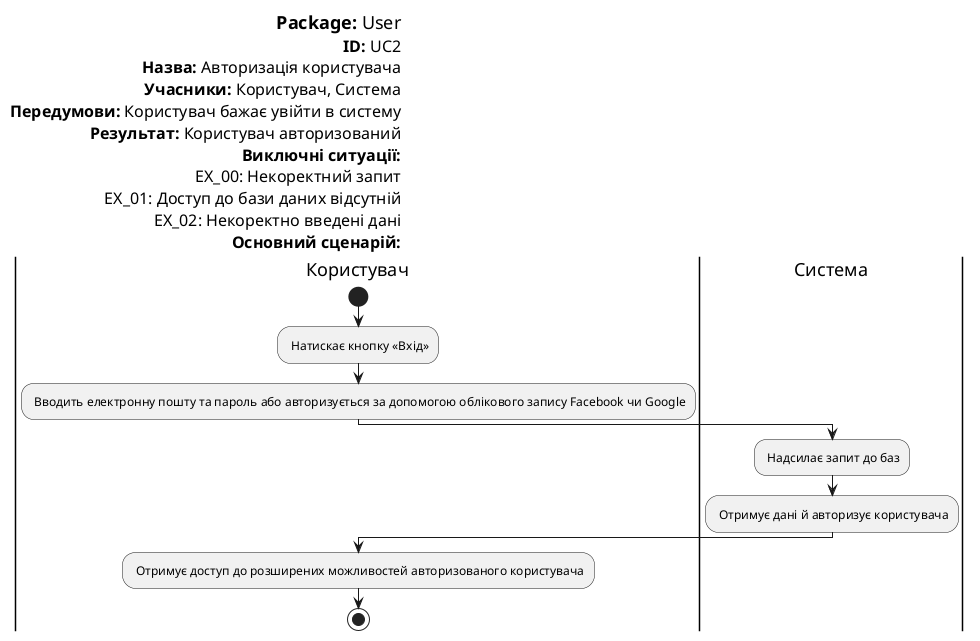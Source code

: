 @startuml 

left header
<font color=000 size=18><b>Package:</b> User
<font color=000 size=16><b>ID:</b> UC2
<font color=000 size=16><b>Назва:</b> Авторизація користувача
<font color=000 size=16><b>Учасники:</b> Користувач, Система
<font color=000 size=16><b>Передумови:</b> Користувач бажає увійти в систему
<font color=000 size=16><b>Результат:</b> Користувач авторизований
<font color=000 size=16><b>Виключні ситуації:</b>
<font color=000 size=16>EX_00: Некоректний запит
<font color=000 size=16>EX_01: Доступ до бази даних відсутній
<font color=000 size=16>EX_02: Некоректно введені дані
<font color=000 size=16><b>Основний сценарій:</b>
end header

skinparam	shadowing false
skinparam Note {
	BackgroundColor #f85658
	FontColor #ffffff
}

|Користувач|
start
: Натискає кнопку «Вхід»;

: Вводить електронну пошту та пароль або авторизується за допомогою облікового запису Facebook чи Google;

|Система|
: Надсилає запит до баз;

: Отримує дані й авторизує користувача;

|Користувач|
: Отримує доступ до розширених можливостей авторизованого користувача;

stop;
@enduml
